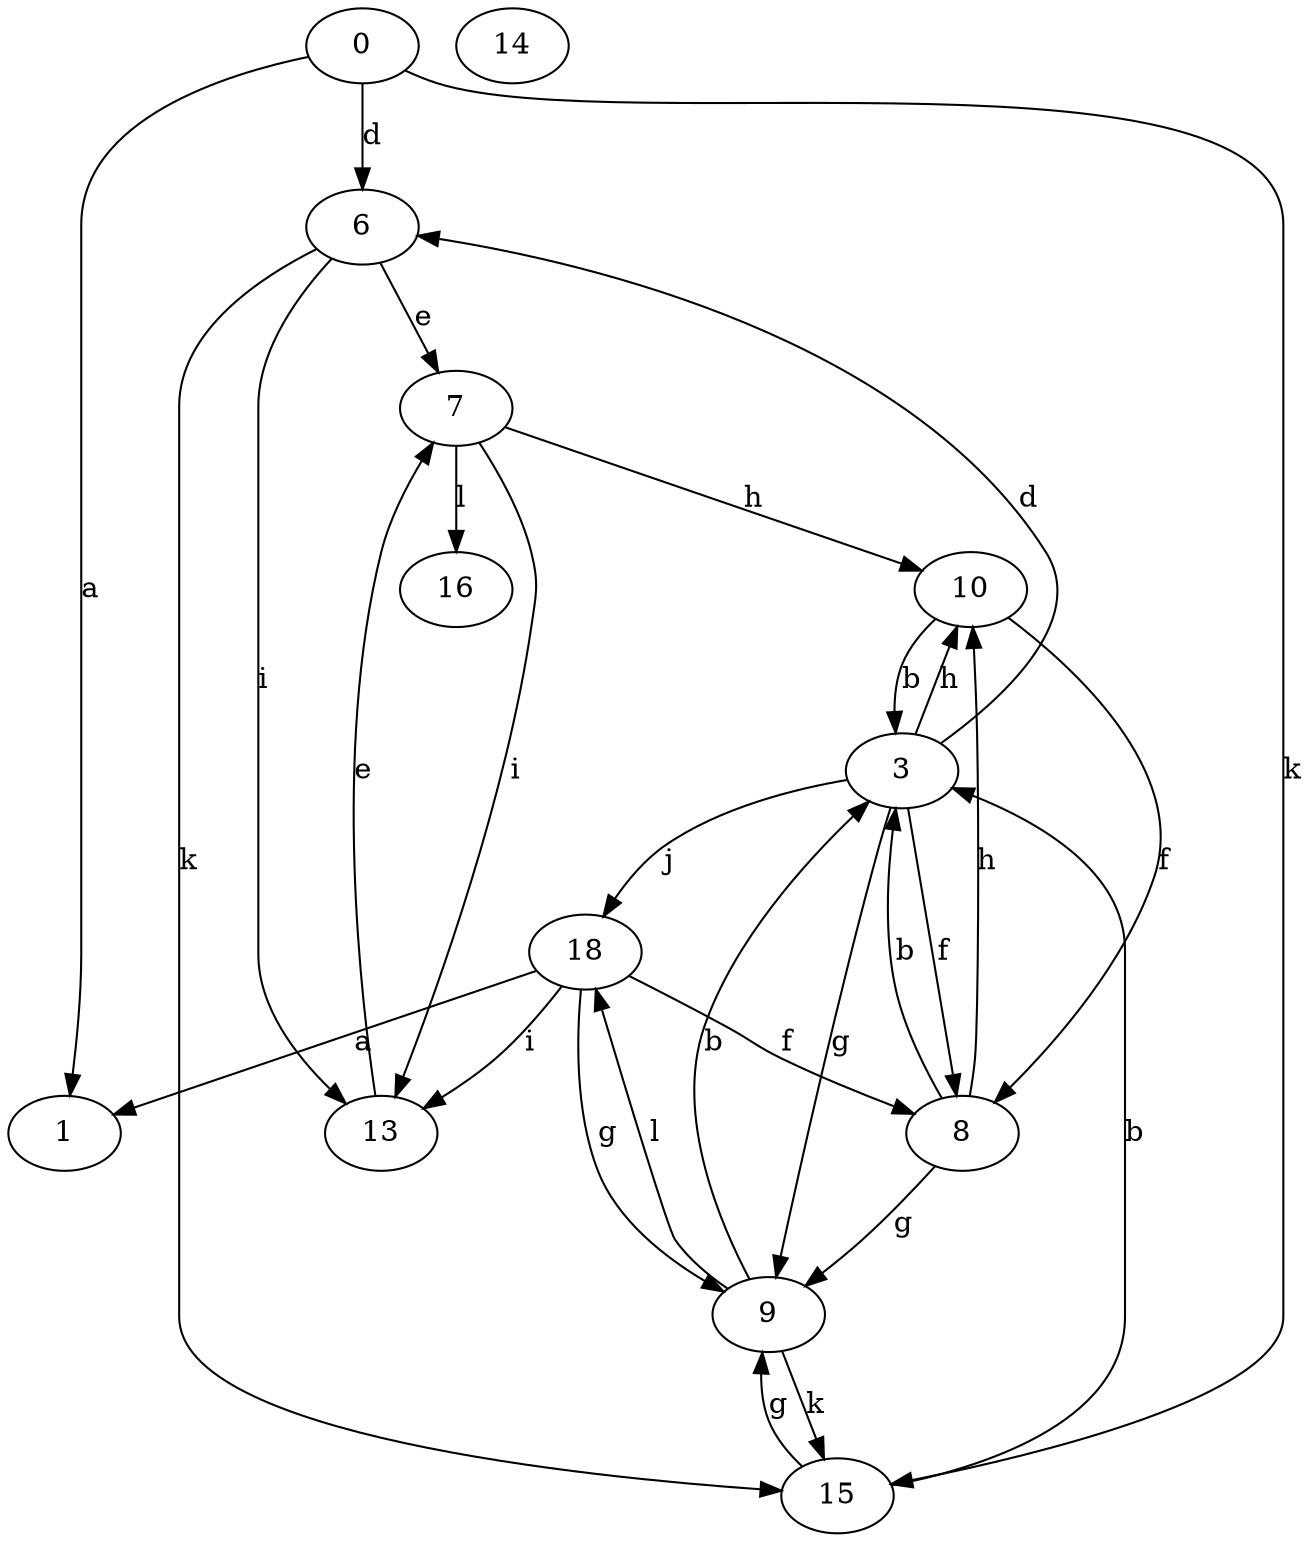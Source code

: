 strict digraph  {
0;
1;
3;
6;
7;
8;
9;
10;
13;
14;
15;
16;
18;
0 -> 1  [label=a];
0 -> 6  [label=d];
0 -> 15  [label=k];
3 -> 6  [label=d];
3 -> 8  [label=f];
3 -> 9  [label=g];
3 -> 10  [label=h];
3 -> 18  [label=j];
6 -> 7  [label=e];
6 -> 13  [label=i];
6 -> 15  [label=k];
7 -> 10  [label=h];
7 -> 13  [label=i];
7 -> 16  [label=l];
8 -> 3  [label=b];
8 -> 9  [label=g];
8 -> 10  [label=h];
9 -> 3  [label=b];
9 -> 15  [label=k];
9 -> 18  [label=l];
10 -> 3  [label=b];
10 -> 8  [label=f];
13 -> 7  [label=e];
15 -> 3  [label=b];
15 -> 9  [label=g];
18 -> 1  [label=a];
18 -> 8  [label=f];
18 -> 9  [label=g];
18 -> 13  [label=i];
}
